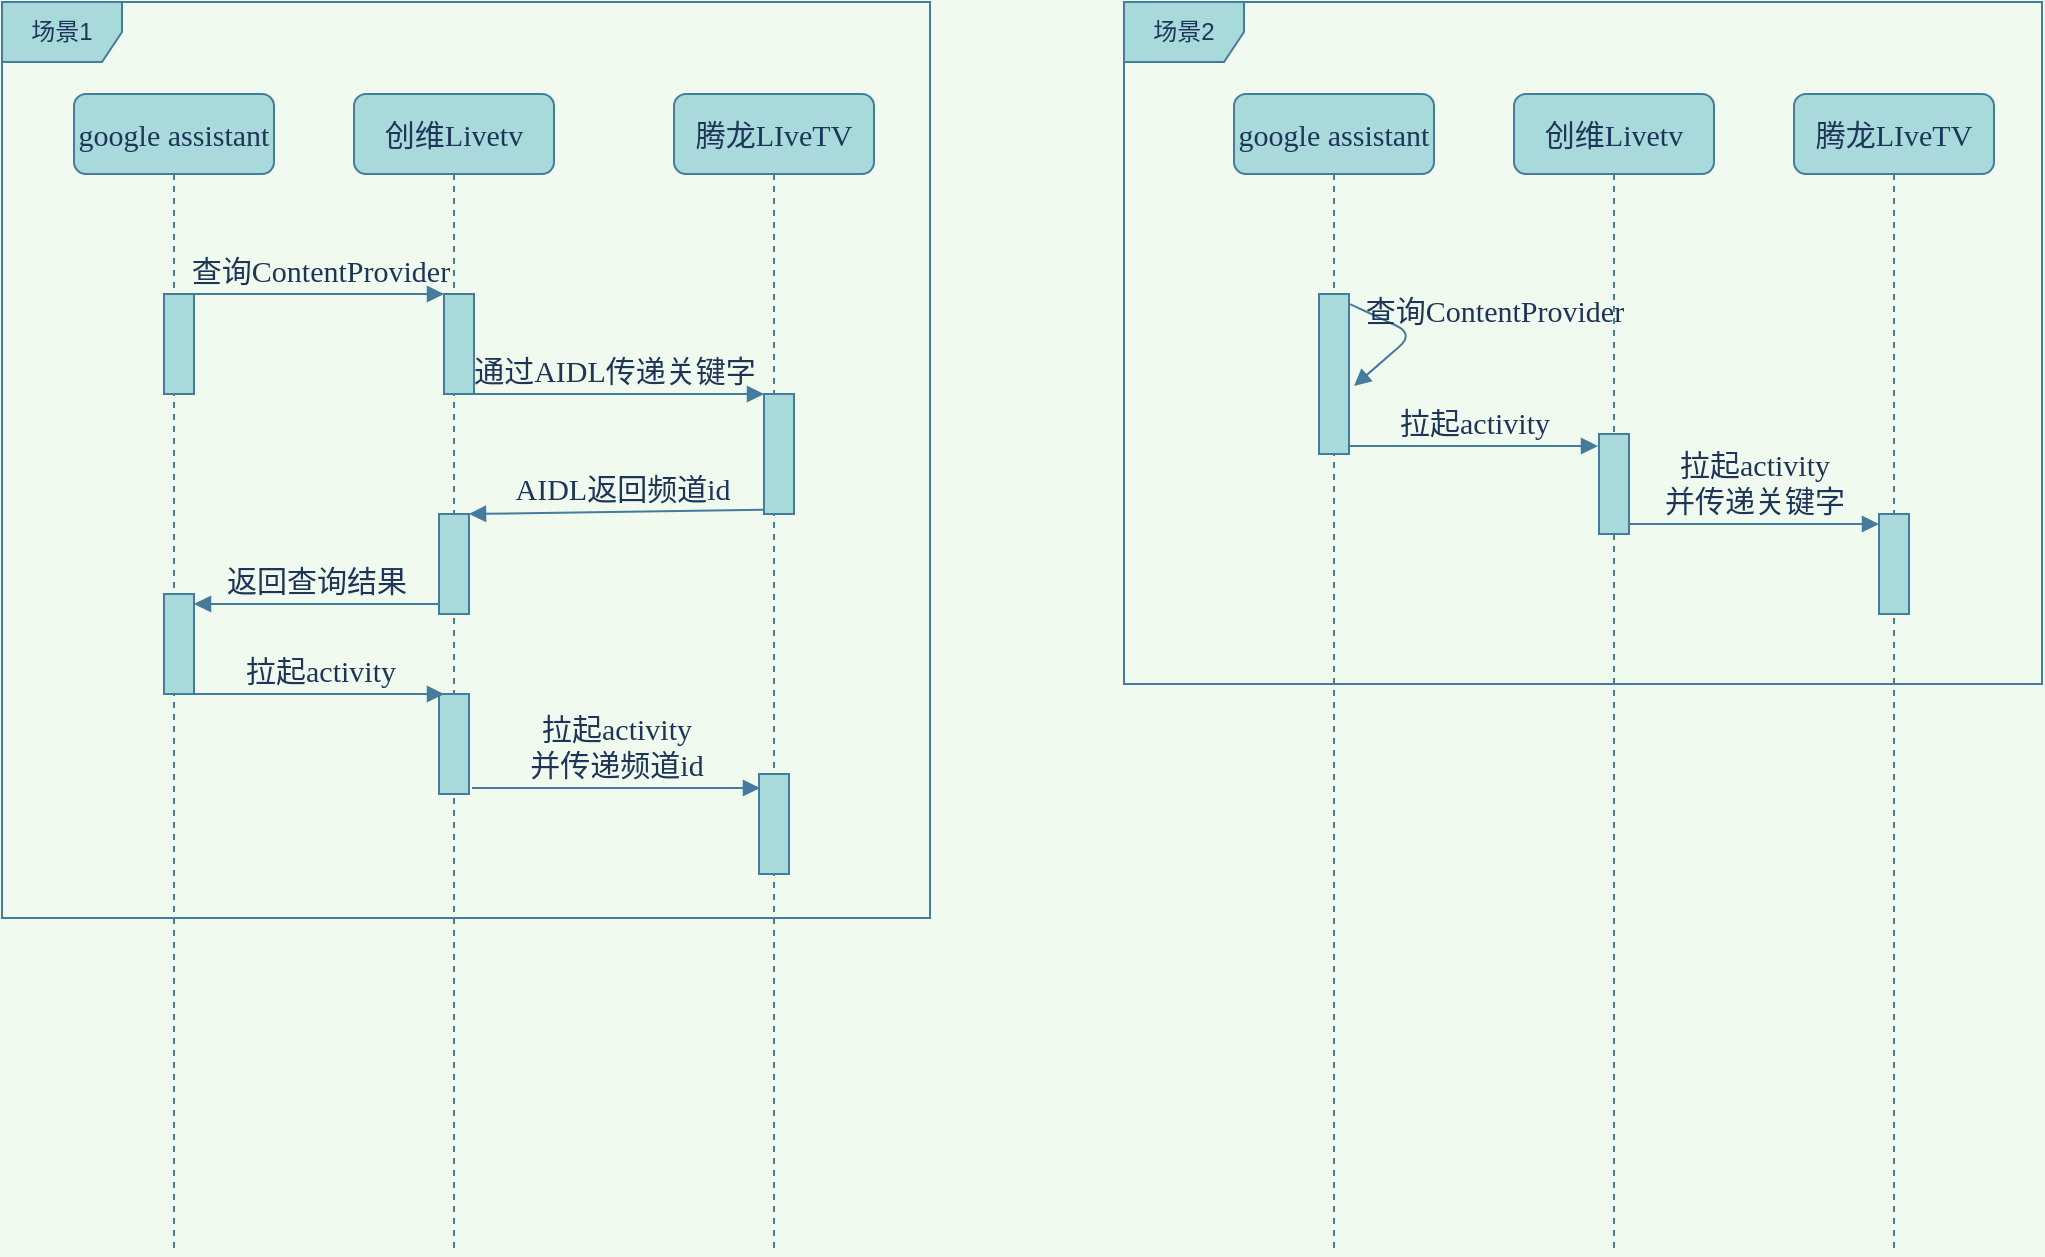 <mxfile version="17.1.3" type="github">
  <diagram name="Page-1" id="13e1069c-82ec-6db2-03f1-153e76fe0fe0">
    <mxGraphModel dx="976" dy="587" grid="0" gridSize="10" guides="1" tooltips="1" connect="1" arrows="1" fold="1" page="1" pageScale="1" pageWidth="1100" pageHeight="850" background="#F1FAEE" math="0" shadow="0">
      <root>
        <mxCell id="0" />
        <mxCell id="1" parent="0" />
        <mxCell id="7baba1c4bc27f4b0-2" value="创维Livetv" style="shape=umlLifeline;perimeter=lifelinePerimeter;whiteSpace=wrap;html=1;container=1;collapsible=0;recursiveResize=0;outlineConnect=0;rounded=1;shadow=0;comic=0;labelBackgroundColor=none;strokeWidth=1;fontFamily=Verdana;fontSize=15;align=center;fillColor=#A8DADC;strokeColor=#457B9D;fontColor=#1D3557;" parent="1" vertex="1">
          <mxGeometry x="240" y="80" width="100" height="580" as="geometry" />
        </mxCell>
        <mxCell id="7baba1c4bc27f4b0-10" value="" style="html=1;points=[];perimeter=orthogonalPerimeter;rounded=0;shadow=0;comic=0;labelBackgroundColor=none;strokeWidth=1;fontFamily=Verdana;fontSize=15;align=center;fillColor=#A8DADC;strokeColor=#457B9D;fontColor=#1D3557;" parent="7baba1c4bc27f4b0-2" vertex="1">
          <mxGeometry x="45" y="100" width="15" height="50" as="geometry" />
        </mxCell>
        <mxCell id="7baba1c4bc27f4b0-19" value="" style="html=1;points=[];perimeter=orthogonalPerimeter;rounded=0;shadow=0;comic=0;labelBackgroundColor=none;strokeWidth=1;fontFamily=Verdana;fontSize=15;align=center;fillColor=#A8DADC;strokeColor=#457B9D;fontColor=#1D3557;" parent="7baba1c4bc27f4b0-2" vertex="1">
          <mxGeometry x="42.5" y="210" width="15" height="50" as="geometry" />
        </mxCell>
        <mxCell id="H1Ya_Y3PmwETlR8At3aT-2" value="" style="html=1;points=[];perimeter=orthogonalPerimeter;rounded=0;shadow=0;comic=0;labelBackgroundColor=none;strokeWidth=1;fontFamily=Verdana;fontSize=15;align=center;fillColor=#A8DADC;strokeColor=#457B9D;fontColor=#1D3557;" parent="7baba1c4bc27f4b0-2" vertex="1">
          <mxGeometry x="42.5" y="300" width="15" height="50" as="geometry" />
        </mxCell>
        <mxCell id="7baba1c4bc27f4b0-3" value="腾龙LIveTV" style="shape=umlLifeline;perimeter=lifelinePerimeter;whiteSpace=wrap;html=1;container=1;collapsible=0;recursiveResize=0;outlineConnect=0;rounded=1;shadow=0;comic=0;labelBackgroundColor=none;strokeWidth=1;fontFamily=Verdana;fontSize=15;align=center;fillColor=#A8DADC;strokeColor=#457B9D;fontColor=#1D3557;" parent="1" vertex="1">
          <mxGeometry x="400" y="80" width="100" height="580" as="geometry" />
        </mxCell>
        <mxCell id="7baba1c4bc27f4b0-13" value="" style="html=1;points=[];perimeter=orthogonalPerimeter;rounded=0;shadow=0;comic=0;labelBackgroundColor=none;strokeWidth=1;fontFamily=Verdana;fontSize=15;align=center;fillColor=#A8DADC;strokeColor=#457B9D;fontColor=#1D3557;" parent="7baba1c4bc27f4b0-3" vertex="1">
          <mxGeometry x="45" y="150" width="15" height="60" as="geometry" />
        </mxCell>
        <mxCell id="H1Ya_Y3PmwETlR8At3aT-4" value="" style="html=1;points=[];perimeter=orthogonalPerimeter;rounded=0;shadow=0;comic=0;labelBackgroundColor=none;strokeWidth=1;fontFamily=Verdana;fontSize=15;align=center;fillColor=#A8DADC;strokeColor=#457B9D;fontColor=#1D3557;" parent="7baba1c4bc27f4b0-3" vertex="1">
          <mxGeometry x="42.5" y="340" width="15" height="50" as="geometry" />
        </mxCell>
        <mxCell id="7baba1c4bc27f4b0-5" value="google assistant" style="shape=umlLifeline;perimeter=lifelinePerimeter;whiteSpace=wrap;html=1;container=1;collapsible=0;recursiveResize=0;outlineConnect=0;rounded=1;shadow=0;comic=0;labelBackgroundColor=none;strokeWidth=1;fontFamily=Verdana;fontSize=15;align=center;fillColor=#A8DADC;strokeColor=#457B9D;fontColor=#1D3557;" parent="1" vertex="1">
          <mxGeometry x="680" y="80" width="100" height="580" as="geometry" />
        </mxCell>
        <mxCell id="H1Ya_Y3PmwETlR8At3aT-6" value="" style="html=1;points=[];perimeter=orthogonalPerimeter;rounded=0;shadow=0;comic=0;labelBackgroundColor=none;strokeWidth=1;fontFamily=Verdana;fontSize=15;align=center;fillColor=#A8DADC;strokeColor=#457B9D;fontColor=#1D3557;" parent="7baba1c4bc27f4b0-5" vertex="1">
          <mxGeometry x="42.5" y="100" width="15" height="80" as="geometry" />
        </mxCell>
        <mxCell id="H1Ya_Y3PmwETlR8At3aT-8" value="&lt;div style=&quot;font-size: 15px;&quot;&gt;查询ContentProvider&lt;/div&gt;" style="html=1;verticalAlign=bottom;endArrow=block;labelBackgroundColor=none;fontFamily=Verdana;fontSize=15;edgeStyle=elbowEdgeStyle;exitX=1.033;exitY=0.063;exitDx=0;exitDy=0;exitPerimeter=0;entryX=1.167;entryY=0.575;entryDx=0;entryDy=0;entryPerimeter=0;strokeColor=#457B9D;fontColor=#1D3557;" parent="7baba1c4bc27f4b0-5" source="H1Ya_Y3PmwETlR8At3aT-6" target="H1Ya_Y3PmwETlR8At3aT-6" edge="1">
          <mxGeometry x="-0.058" y="40" relative="1" as="geometry">
            <mxPoint x="-510" y="110" as="sourcePoint" />
            <mxPoint x="-385" y="110" as="targetPoint" />
            <Array as="points">
              <mxPoint x="90" y="120" />
            </Array>
            <mxPoint x="14" y="-30" as="offset" />
          </mxGeometry>
        </mxCell>
        <mxCell id="7baba1c4bc27f4b0-6" value="创维Livetv" style="shape=umlLifeline;perimeter=lifelinePerimeter;whiteSpace=wrap;html=1;container=1;collapsible=0;recursiveResize=0;outlineConnect=0;rounded=1;shadow=0;comic=0;labelBackgroundColor=none;strokeWidth=1;fontFamily=Verdana;fontSize=15;align=center;fillColor=#A8DADC;strokeColor=#457B9D;fontColor=#1D3557;" parent="1" vertex="1">
          <mxGeometry x="820" y="80" width="100" height="580" as="geometry" />
        </mxCell>
        <mxCell id="H1Ya_Y3PmwETlR8At3aT-7" value="" style="html=1;points=[];perimeter=orthogonalPerimeter;rounded=0;shadow=0;comic=0;labelBackgroundColor=none;strokeWidth=1;fontFamily=Verdana;fontSize=15;align=center;fillColor=#A8DADC;strokeColor=#457B9D;fontColor=#1D3557;" parent="7baba1c4bc27f4b0-6" vertex="1">
          <mxGeometry x="42.5" y="170" width="15" height="50" as="geometry" />
        </mxCell>
        <mxCell id="7baba1c4bc27f4b0-7" value="腾龙LIveTV" style="shape=umlLifeline;perimeter=lifelinePerimeter;whiteSpace=wrap;html=1;container=1;collapsible=0;recursiveResize=0;outlineConnect=0;rounded=1;shadow=0;comic=0;labelBackgroundColor=none;strokeWidth=1;fontFamily=Verdana;fontSize=15;align=center;fillColor=#A8DADC;strokeColor=#457B9D;fontColor=#1D3557;" parent="1" vertex="1">
          <mxGeometry x="960" y="80" width="100" height="580" as="geometry" />
        </mxCell>
        <mxCell id="H1Ya_Y3PmwETlR8At3aT-9" value="" style="html=1;points=[];perimeter=orthogonalPerimeter;rounded=0;shadow=0;comic=0;labelBackgroundColor=none;strokeWidth=1;fontFamily=Verdana;fontSize=15;align=center;fillColor=#A8DADC;strokeColor=#457B9D;fontColor=#1D3557;" parent="7baba1c4bc27f4b0-7" vertex="1">
          <mxGeometry x="42.5" y="210" width="15" height="50" as="geometry" />
        </mxCell>
        <mxCell id="7baba1c4bc27f4b0-8" value="google assistant" style="shape=umlLifeline;perimeter=lifelinePerimeter;whiteSpace=wrap;html=1;container=1;collapsible=0;recursiveResize=0;outlineConnect=0;rounded=1;shadow=0;comic=0;labelBackgroundColor=none;strokeWidth=1;fontFamily=Verdana;fontSize=15;align=center;fillColor=#A8DADC;strokeColor=#457B9D;fontColor=#1D3557;" parent="1" vertex="1">
          <mxGeometry x="100" y="80" width="100" height="580" as="geometry" />
        </mxCell>
        <mxCell id="7baba1c4bc27f4b0-9" value="" style="html=1;points=[];perimeter=orthogonalPerimeter;rounded=0;shadow=0;comic=0;labelBackgroundColor=none;strokeWidth=1;fontFamily=Verdana;fontSize=15;align=center;fillColor=#A8DADC;strokeColor=#457B9D;fontColor=#1D3557;" parent="7baba1c4bc27f4b0-8" vertex="1">
          <mxGeometry x="45" y="100" width="15" height="50" as="geometry" />
        </mxCell>
        <mxCell id="7baba1c4bc27f4b0-28" value="" style="html=1;points=[];perimeter=orthogonalPerimeter;rounded=0;shadow=0;comic=0;labelBackgroundColor=none;strokeWidth=1;fontFamily=Verdana;fontSize=15;align=center;fillColor=#A8DADC;strokeColor=#457B9D;fontColor=#1D3557;" parent="7baba1c4bc27f4b0-8" vertex="1">
          <mxGeometry x="45" y="250" width="15" height="50" as="geometry" />
        </mxCell>
        <mxCell id="7baba1c4bc27f4b0-17" value="AIDL返回频道id" style="html=1;verticalAlign=bottom;endArrow=block;labelBackgroundColor=none;fontFamily=Verdana;fontSize=15;elbow=vertical;exitX=0;exitY=0.964;exitDx=0;exitDy=0;exitPerimeter=0;strokeColor=#457B9D;fontColor=#1D3557;" parent="1" source="7baba1c4bc27f4b0-13" target="7baba1c4bc27f4b0-19" edge="1">
          <mxGeometry x="-0.035" relative="1" as="geometry">
            <mxPoint x="510" y="220" as="sourcePoint" />
            <mxPoint x="300" y="306" as="targetPoint" />
            <mxPoint as="offset" />
          </mxGeometry>
        </mxCell>
        <mxCell id="7baba1c4bc27f4b0-29" value="返回查询结果" style="html=1;verticalAlign=bottom;endArrow=block;labelBackgroundColor=none;fontFamily=Verdana;fontSize=15;edgeStyle=elbowEdgeStyle;elbow=vertical;strokeColor=#457B9D;fontColor=#1D3557;" parent="1" source="7baba1c4bc27f4b0-19" target="7baba1c4bc27f4b0-28" edge="1">
          <mxGeometry relative="1" as="geometry">
            <mxPoint x="600" y="550" as="sourcePoint" />
            <mxPoint x="160" y="340" as="targetPoint" />
          </mxGeometry>
        </mxCell>
        <mxCell id="7baba1c4bc27f4b0-11" value="&lt;div style=&quot;font-size: 15px;&quot;&gt;查询ContentProvider&lt;/div&gt;" style="html=1;verticalAlign=bottom;endArrow=block;entryX=0;entryY=0;labelBackgroundColor=none;fontFamily=Verdana;fontSize=15;edgeStyle=elbowEdgeStyle;elbow=vertical;strokeColor=#457B9D;fontColor=#1D3557;" parent="1" source="7baba1c4bc27f4b0-9" target="7baba1c4bc27f4b0-10" edge="1">
          <mxGeometry relative="1" as="geometry">
            <mxPoint x="220" y="190" as="sourcePoint" />
          </mxGeometry>
        </mxCell>
        <mxCell id="7baba1c4bc27f4b0-14" value="通过AIDL传递关键字" style="html=1;verticalAlign=bottom;endArrow=block;entryX=0;entryY=0;labelBackgroundColor=none;fontFamily=Verdana;fontSize=15;edgeStyle=elbowEdgeStyle;elbow=vertical;strokeColor=#457B9D;fontColor=#1D3557;" parent="1" source="7baba1c4bc27f4b0-10" target="7baba1c4bc27f4b0-13" edge="1">
          <mxGeometry x="-0.035" relative="1" as="geometry">
            <mxPoint x="370" y="200" as="sourcePoint" />
            <Array as="points">
              <mxPoint x="310" y="230" />
            </Array>
            <mxPoint as="offset" />
          </mxGeometry>
        </mxCell>
        <mxCell id="H1Ya_Y3PmwETlR8At3aT-3" value="拉起activity" style="html=1;verticalAlign=bottom;endArrow=block;entryX=0;entryY=0;labelBackgroundColor=none;fontFamily=Verdana;fontSize=15;edgeStyle=elbowEdgeStyle;elbow=vertical;strokeColor=#457B9D;fontColor=#1D3557;" parent="1" edge="1">
          <mxGeometry relative="1" as="geometry">
            <mxPoint x="160" y="380" as="sourcePoint" />
            <mxPoint x="285" y="380" as="targetPoint" />
            <mxPoint as="offset" />
          </mxGeometry>
        </mxCell>
        <mxCell id="H1Ya_Y3PmwETlR8At3aT-5" value="&lt;div&gt;拉起activity&lt;/div&gt;并传递频道id" style="html=1;verticalAlign=bottom;endArrow=block;labelBackgroundColor=none;fontFamily=Verdana;fontSize=15;entryX=0.033;entryY=0.14;entryDx=0;entryDy=0;entryPerimeter=0;exitX=1.1;exitY=0.94;exitDx=0;exitDy=0;exitPerimeter=0;elbow=vertical;strokeColor=#457B9D;fontColor=#1D3557;" parent="1" source="H1Ya_Y3PmwETlR8At3aT-2" target="H1Ya_Y3PmwETlR8At3aT-4" edge="1">
          <mxGeometry relative="1" as="geometry">
            <mxPoint x="170" y="390" as="sourcePoint" />
            <mxPoint x="295" y="390" as="targetPoint" />
            <mxPoint as="offset" />
          </mxGeometry>
        </mxCell>
        <mxCell id="H1Ya_Y3PmwETlR8At3aT-10" value="拉起activity" style="html=1;verticalAlign=bottom;endArrow=block;entryX=-0.033;entryY=0.12;labelBackgroundColor=none;fontFamily=Verdana;fontSize=15;edgeStyle=elbowEdgeStyle;elbow=vertical;entryDx=0;entryDy=0;entryPerimeter=0;strokeColor=#457B9D;fontColor=#1D3557;" parent="1" source="H1Ya_Y3PmwETlR8At3aT-6" target="H1Ya_Y3PmwETlR8At3aT-7" edge="1">
          <mxGeometry relative="1" as="geometry">
            <mxPoint x="730" y="250" as="sourcePoint" />
            <mxPoint x="295" y="190" as="targetPoint" />
          </mxGeometry>
        </mxCell>
        <mxCell id="H1Ya_Y3PmwETlR8At3aT-11" value="&lt;div style=&quot;font-size: 15px;&quot;&gt;拉起activity&lt;/div&gt;&lt;div style=&quot;font-size: 15px;&quot;&gt;并传递关键字&lt;/div&gt;" style="html=1;verticalAlign=bottom;endArrow=block;labelBackgroundColor=none;fontFamily=Verdana;fontSize=15;edgeStyle=elbowEdgeStyle;elbow=vertical;strokeColor=#457B9D;fontColor=#1D3557;" parent="1" source="H1Ya_Y3PmwETlR8At3aT-7" target="H1Ya_Y3PmwETlR8At3aT-9" edge="1">
          <mxGeometry relative="1" as="geometry">
            <mxPoint x="747.5" y="266" as="sourcePoint" />
            <mxPoint x="800" y="390" as="targetPoint" />
          </mxGeometry>
        </mxCell>
        <mxCell id="H1Ya_Y3PmwETlR8At3aT-13" value="场景1" style="shape=umlFrame;whiteSpace=wrap;html=1;rounded=0;sketch=0;fontColor=#1D3557;strokeColor=#457B9D;fillColor=#A8DADC;" parent="1" vertex="1">
          <mxGeometry x="64" y="34" width="464" height="458" as="geometry" />
        </mxCell>
        <mxCell id="H1Ya_Y3PmwETlR8At3aT-14" value="场景2" style="shape=umlFrame;whiteSpace=wrap;html=1;rounded=0;sketch=0;fontColor=#1D3557;strokeColor=#457B9D;fillColor=#A8DADC;" parent="1" vertex="1">
          <mxGeometry x="625" y="34" width="459" height="341" as="geometry" />
        </mxCell>
      </root>
    </mxGraphModel>
  </diagram>
</mxfile>
